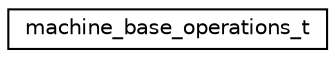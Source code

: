 digraph "Graphical Class Hierarchy"
{
 // LATEX_PDF_SIZE
  edge [fontname="Helvetica",fontsize="10",labelfontname="Helvetica",labelfontsize="10"];
  node [fontname="Helvetica",fontsize="10",shape=record];
  rankdir="LR";
  Node0 [label="machine_base_operations_t",height=0.2,width=0.4,color="black", fillcolor="white", style="filled",URL="$structmachine__base__operations__t.html",tooltip="The structure to store all operations of struct machine_base_t."];
}
